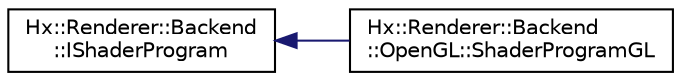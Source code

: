 digraph "Graphical Class Hierarchy"
{
  edge [fontname="Helvetica",fontsize="10",labelfontname="Helvetica",labelfontsize="10"];
  node [fontname="Helvetica",fontsize="10",shape=record];
  rankdir="LR";
  Node1 [label="Hx::Renderer::Backend\l::IShaderProgram",height=0.2,width=0.4,color="black", fillcolor="white", style="filled",URL="$structHx_1_1Renderer_1_1Backend_1_1IShaderProgram.html"];
  Node1 -> Node2 [dir="back",color="midnightblue",fontsize="10",style="solid",fontname="Helvetica"];
  Node2 [label="Hx::Renderer::Backend\l::OpenGL::ShaderProgramGL",height=0.2,width=0.4,color="black", fillcolor="white", style="filled",URL="$classHx_1_1Renderer_1_1Backend_1_1OpenGL_1_1ShaderProgramGL.html"];
}
